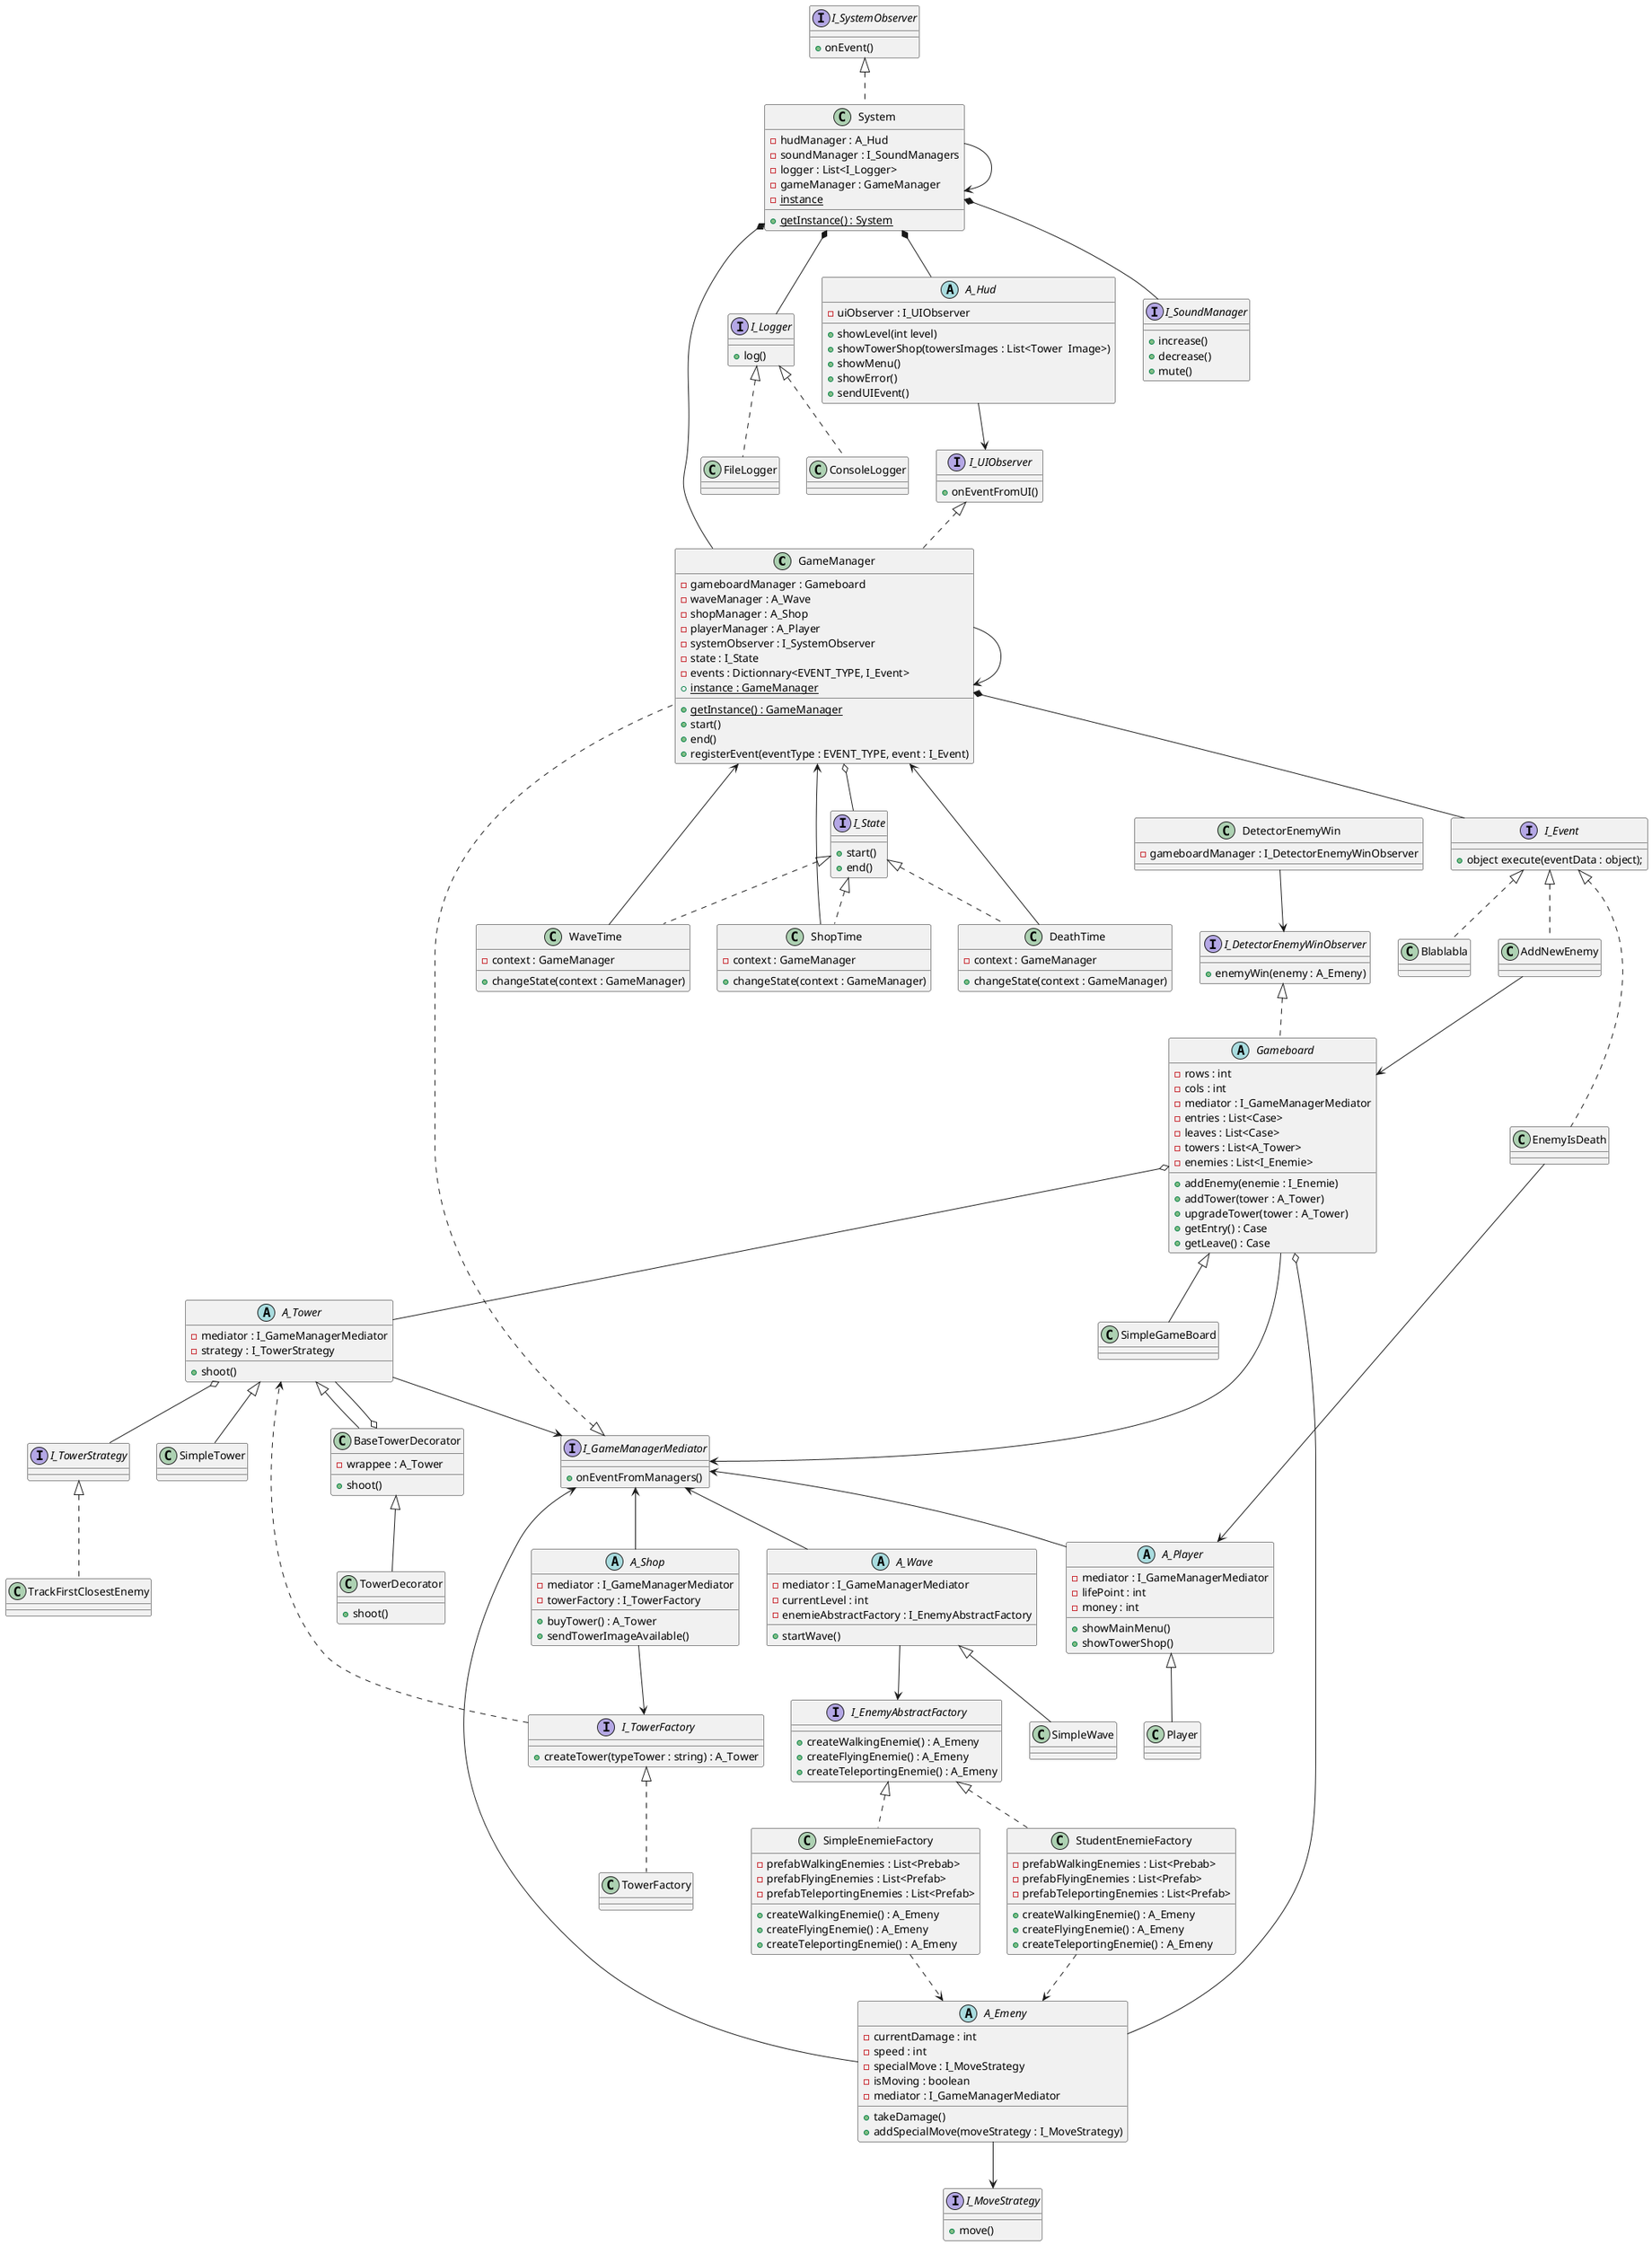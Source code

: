 @startuml "tower_defense_uml"

/' left to right direction '/
/' skinparam linetype ortho '/
/' skinparam linetype polyline '/

class GameManager implements I_UIObserver, I_GameManagerMediator {
    - gameboardManager : Gameboard
    - waveManager : A_Wave
    - shopManager : A_Shop
    - playerManager : A_Player
    - systemObserver : I_SystemObserver
    - state : I_State
    - events : Dictionnary<EVENT_TYPE, I_Event>
    + {static} instance : GameManager
    + {static} getInstance() : GameManager
    + start()
    + end()
    + registerEvent(eventType : EVENT_TYPE, event : I_Event)
}

interface I_Event {
    + object execute(eventData : object);
}

class AddNewEnemy implements I_Event {
}

AddNewEnemy --> Gameboard

class EnemyIsDeath implements I_Event {
}

EnemyIsDeath --> A_Player

class Blablabla implements I_Event {
}

GameManager *-- I_Event

interface I_State {
    + start()
    + end()
}

GameManager o-- I_State

class WaveTime implements I_State {
    - context : GameManager
    + changeState(context : GameManager)
}

WaveTime --> GameManager

class ShopTime implements I_State {
    - context : GameManager
    + changeState(context : GameManager)
}

ShopTime --> GameManager

class DeathTime implements I_State {
    - context : GameManager
    + changeState(context : GameManager)
}

DeathTime --> GameManager

GameManager --> GameManager

class System implements I_SystemObserver {
    - hudManager : A_Hud
    - soundManager : I_SoundManagers
    - logger : List<I_Logger>
    - gameManager : GameManager
    - {static} instance

    + {static} getInstance() : System
}

System --> System

interface I_Logger {
    + log()
}

class FileLogger implements I_Logger {
}

class ConsoleLogger implements I_Logger {
}

' note left of GameManager
'     Orchestre le cycle de vie du jeu en
'     coordonnant les différents gestionnaires
'     nécessaires au fonctionnement du TowerDefense.
' end note

abstract class Gameboard  {
    - rows : int
    - cols : int
    - mediator : I_GameManagerMediator
    - entries : List<Case>
    - leaves : List<Case>
    - towers : List<A_Tower>
    - enemies : List<I_Enemie>
    + addEnemy(enemie : I_Enemie)
    + addTower(tower : A_Tower)
    + upgradeTower(tower : A_Tower)
    + getEntry() : Case
    + getLeave() : Case
}

Gameboard o-- A_Tower
BaseTowerDecorator o-- A_Tower

class BaseTowerDecorator extends A_Tower {
    - wrappee : A_Tower
    + shoot()
}

class TowerDecorator extends BaseTowerDecorator {
    + shoot()
}

/' Gameboard *-- TowerDecorator '/
/' Gameboard --> TowerDecorator '/

abstract class A_Wave  {
    - mediator : I_GameManagerMediator
    - currentLevel : int
    - enemieAbstractFactory : I_EnemyAbstractFactory
    + startWave()
}

interface I_EnemyAbstractFactory {
    + createWalkingEnemie() : A_Emeny
    + createFlyingEnemie() : A_Emeny
    + createTeleportingEnemie() : A_Emeny
}

A_Wave --> I_EnemyAbstractFactory
A_Wave <|-- SimpleWave

class StudentEnemieFactory implements I_EnemyAbstractFactory {
    - prefabWalkingEnemies : List<Prebab>
    - prefabFlyingEnemies : List<Prefab>
    - prefabTeleportingEnemies : List<Prefab>
    + createWalkingEnemie() : A_Emeny
    + createFlyingEnemie() : A_Emeny
    + createTeleportingEnemie() : A_Emeny
}

StudentEnemieFactory ..> A_Emeny

class SimpleEnemieFactory implements I_EnemyAbstractFactory {
    - prefabWalkingEnemies : List<Prebab>
    - prefabFlyingEnemies : List<Prefab>
    - prefabTeleportingEnemies : List<Prefab>
    + createWalkingEnemie() : A_Emeny
    + createFlyingEnemie() : A_Emeny
    + createTeleportingEnemie() : A_Emeny
}

SimpleEnemieFactory ..> A_Emeny

abstract class A_Shop {
    - mediator : I_GameManagerMediator
    - towerFactory : I_TowerFactory
    + buyTower() : A_Tower
    + sendTowerImageAvailable()
}

abstract class A_Player  {
    - mediator : I_GameManagerMediator
    - lifePoint : int
    - money : int
    + showMainMenu()
    + showTowerShop()
}

class TowerFactory implements I_TowerFactory {

}

A_Shop --> I_TowerFactory

abstract class A_Hud {
    - uiObserver : I_UIObserver
    + showLevel(int level)
    + showTowerShop(towersImages : List<Tower  Image>)
    + showMenu()
    + showError()
    + sendUIEvent()
}

interface I_TowerFactory {
    + createTower(typeTower : string) : A_Tower
}

interface I_SoundManager {
    + increase()
    + decrease()
    + mute()
}

interface I_SystemObserver {
    + onEvent()
}

interface I_UIObserver {
    + onEventFromUI()
}

interface I_GameManagerMediator {
    + onEventFromManagers()
}

/' GameManager o-- Gameboard
GameManager o-- A_Wave
GameManager o-- A_Shop
GameManager o-- A_Player
GameManager o-- I_SystemObserver '/

System *-- A_Hud
System *-- I_SoundManager
System *-- I_Logger
System *-- GameManager

A_Hud --> I_UIObserver

I_GameManagerMediator <-- Gameboard
I_GameManagerMediator <-- A_Player
I_GameManagerMediator <-- A_Wave
I_GameManagerMediator <-- A_Shop

/' Gameboard o-- A_Tower '/
Gameboard o-- A_Emeny

I_TowerFactory ..> A_Tower

abstract class A_Tower {
    - mediator : I_GameManagerMediator
    - strategy : I_TowerStrategy
    + shoot()
}

A_Tower --> I_GameManagerMediator

class SimpleTower extends A_Tower {
    
}

interface I_MoveStrategy {
    + move()
}

abstract class A_Emeny {
    - currentDamage : int
    - speed : int
    - specialMove : I_MoveStrategy
    - isMoving : boolean
    - mediator : I_GameManagerMediator
    + takeDamage()
    + addSpecialMove(moveStrategy : I_MoveStrategy)
}

A_Emeny --> I_MoveStrategy
A_Emeny --> I_GameManagerMediator

class SimpleGameBoard extends Gameboard {

}

class TrackFirstClosestEnemy implements I_TowerStrategy {
    
}

A_Tower o-- I_TowerStrategy

class Player extends A_Player {
    
}

interface I_DetectorEnemyWinObserver {
    + enemyWin(enemy : A_Emeny)
}

class DetectorEnemyWin {
    - gameboardManager : I_DetectorEnemyWinObserver
}

abstract class Gameboard implements I_DetectorEnemyWinObserver {
    
}

DetectorEnemyWin --> I_DetectorEnemyWinObserver

@enduml